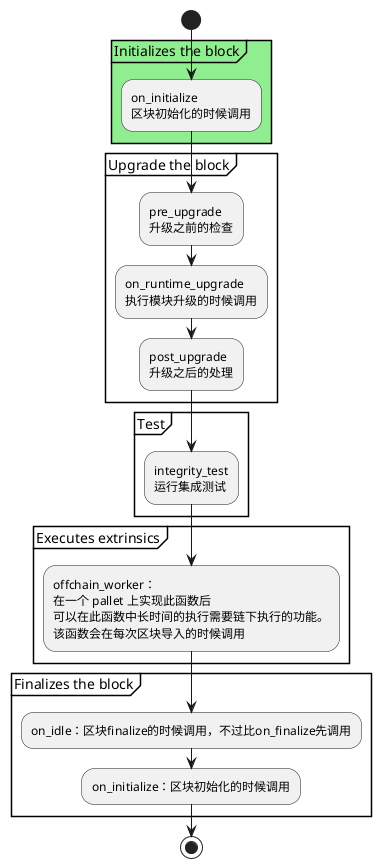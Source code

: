 @startuml
start
partition #lightGreen "Initializes the block" {
    :on_initialize
    区块初始化的时候调用;
}
partition "Upgrade the block" {
:pre_upgrade
升级之前的检查;
:on_runtime_upgrade
执行模块升级的时候调用;
:post_upgrade
升级之后的处理;
}
partition Test {
:integrity_test
运行集成测试;
}
partition "Executes extrinsics" {
:offchain_worker：
在一个 pallet 上实现此函数后
可以在此函数中长时间的执行需要链下执行的功能。
该函数会在每次区块导入的时候调用;
}
partition "Finalizes the block" {
:on_idle：区块finalize的时候调用，不过比on_finalize先调用;
:on_initialize：区块初始化的时候调用;
}
stop
@enduml